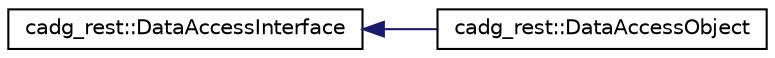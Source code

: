 digraph "Graphical Class Hierarchy"
{
 // LATEX_PDF_SIZE
  edge [fontname="Helvetica",fontsize="10",labelfontname="Helvetica",labelfontsize="10"];
  node [fontname="Helvetica",fontsize="10",shape=record];
  rankdir="LR";
  Node0 [label="cadg_rest::DataAccessInterface",height=0.2,width=0.4,color="black", fillcolor="white", style="filled",URL="$classcadg__rest_1_1_data_access_interface.html",tooltip=" "];
  Node0 -> Node1 [dir="back",color="midnightblue",fontsize="10",style="solid",fontname="Helvetica"];
  Node1 [label="cadg_rest::DataAccessObject",height=0.2,width=0.4,color="black", fillcolor="white", style="filled",URL="$classcadg__rest_1_1_data_access_object.html",tooltip="A DAO for users."];
}
